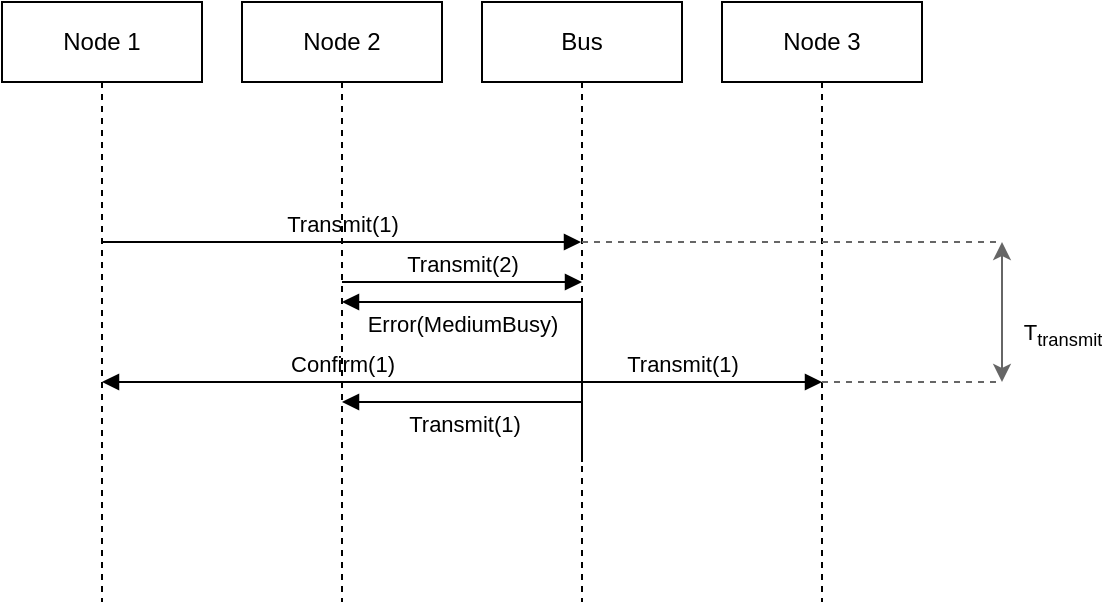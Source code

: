 <mxfile version="24.7.17">
  <diagram name="Page-1" id="jfDPjmeBoqaj9LgaB9-a">
    <mxGraphModel dx="1098" dy="925" grid="1" gridSize="10" guides="1" tooltips="1" connect="1" arrows="1" fold="1" page="1" pageScale="1" pageWidth="600" pageHeight="360" background="#ffffff" math="0" shadow="0">
      <root>
        <mxCell id="0" />
        <mxCell id="1" parent="0" />
        <mxCell id="vxsfNnPH6Yml3z-2CLUS-1" value="Node 1" style="shape=umlLifeline;perimeter=lifelinePerimeter;whiteSpace=wrap;html=1;container=1;dropTarget=0;collapsible=0;recursiveResize=0;outlineConnect=0;portConstraint=eastwest;newEdgeStyle={&quot;edgeStyle&quot;:&quot;elbowEdgeStyle&quot;,&quot;elbow&quot;:&quot;vertical&quot;,&quot;curved&quot;:0,&quot;rounded&quot;:0};" vertex="1" parent="1">
          <mxGeometry x="40" y="40" width="100" height="300" as="geometry" />
        </mxCell>
        <mxCell id="vxsfNnPH6Yml3z-2CLUS-2" value="Bus" style="shape=umlLifeline;perimeter=lifelinePerimeter;whiteSpace=wrap;html=1;container=1;dropTarget=0;collapsible=0;recursiveResize=0;outlineConnect=0;portConstraint=eastwest;newEdgeStyle={&quot;edgeStyle&quot;:&quot;elbowEdgeStyle&quot;,&quot;elbow&quot;:&quot;vertical&quot;,&quot;curved&quot;:0,&quot;rounded&quot;:0};" vertex="1" parent="1">
          <mxGeometry x="280" y="40" width="100" height="300" as="geometry" />
        </mxCell>
        <mxCell id="vxsfNnPH6Yml3z-2CLUS-3" value="Node 3" style="shape=umlLifeline;perimeter=lifelinePerimeter;whiteSpace=wrap;html=1;container=1;dropTarget=0;collapsible=0;recursiveResize=0;outlineConnect=0;portConstraint=eastwest;newEdgeStyle={&quot;edgeStyle&quot;:&quot;elbowEdgeStyle&quot;,&quot;elbow&quot;:&quot;vertical&quot;,&quot;curved&quot;:0,&quot;rounded&quot;:0};" vertex="1" parent="1">
          <mxGeometry x="400" y="40" width="100" height="300" as="geometry" />
        </mxCell>
        <mxCell id="vxsfNnPH6Yml3z-2CLUS-4" value="Transmit(1)" style="html=1;verticalAlign=bottom;endArrow=block;edgeStyle=elbowEdgeStyle;elbow=vertical;curved=0;rounded=0;" edge="1" parent="1" source="vxsfNnPH6Yml3z-2CLUS-1" target="vxsfNnPH6Yml3z-2CLUS-2">
          <mxGeometry width="80" relative="1" as="geometry">
            <mxPoint x="210" y="160" as="sourcePoint" />
            <mxPoint x="290" y="160" as="targetPoint" />
            <Array as="points">
              <mxPoint x="270" y="160" />
              <mxPoint x="290" y="160" />
              <mxPoint x="150" y="160" />
            </Array>
          </mxGeometry>
        </mxCell>
        <mxCell id="vxsfNnPH6Yml3z-2CLUS-5" value="Transmit(1)" style="html=1;verticalAlign=bottom;endArrow=block;edgeStyle=elbowEdgeStyle;elbow=vertical;curved=0;rounded=0;" edge="1" parent="1">
          <mxGeometry width="80" relative="1" as="geometry">
            <mxPoint x="330" y="210.26" as="sourcePoint" />
            <mxPoint x="450" y="230" as="targetPoint" />
            <Array as="points">
              <mxPoint x="390" y="230" />
            </Array>
            <mxPoint as="offset" />
          </mxGeometry>
        </mxCell>
        <mxCell id="vxsfNnPH6Yml3z-2CLUS-6" value="Confirm(1)" style="html=1;verticalAlign=bottom;endArrow=block;edgeStyle=elbowEdgeStyle;elbow=vertical;curved=0;rounded=0;" edge="1" parent="1" source="vxsfNnPH6Yml3z-2CLUS-2" target="vxsfNnPH6Yml3z-2CLUS-1">
          <mxGeometry width="80" relative="1" as="geometry">
            <mxPoint x="315" y="240" as="sourcePoint" />
            <mxPoint x="435" y="240" as="targetPoint" />
            <Array as="points">
              <mxPoint x="240" y="230" />
              <mxPoint x="170" y="210" />
              <mxPoint x="280" y="220" />
              <mxPoint x="300" y="220" />
              <mxPoint x="270" y="200" />
            </Array>
          </mxGeometry>
        </mxCell>
        <mxCell id="vxsfNnPH6Yml3z-2CLUS-7" value="Node 2" style="shape=umlLifeline;perimeter=lifelinePerimeter;whiteSpace=wrap;html=1;container=1;dropTarget=0;collapsible=0;recursiveResize=0;outlineConnect=0;portConstraint=eastwest;newEdgeStyle={&quot;edgeStyle&quot;:&quot;elbowEdgeStyle&quot;,&quot;elbow&quot;:&quot;vertical&quot;,&quot;curved&quot;:0,&quot;rounded&quot;:0};" vertex="1" parent="1">
          <mxGeometry x="160" y="40" width="100" height="300" as="geometry" />
        </mxCell>
        <mxCell id="vxsfNnPH6Yml3z-2CLUS-8" value="Transmit(2)" style="html=1;verticalAlign=bottom;endArrow=block;edgeStyle=elbowEdgeStyle;elbow=vertical;curved=0;rounded=0;" edge="1" parent="1" source="vxsfNnPH6Yml3z-2CLUS-7">
          <mxGeometry width="80" relative="1" as="geometry">
            <mxPoint x="110" y="170" as="sourcePoint" />
            <mxPoint x="330" y="180" as="targetPoint" />
            <Array as="points">
              <mxPoint x="290" y="180" />
              <mxPoint x="280" y="170" />
              <mxPoint x="300" y="170" />
              <mxPoint x="160" y="170" />
            </Array>
          </mxGeometry>
        </mxCell>
        <mxCell id="vxsfNnPH6Yml3z-2CLUS-9" value="Error(MediumBusy)" style="html=1;verticalAlign=bottom;endArrow=block;edgeStyle=elbowEdgeStyle;elbow=vertical;curved=0;rounded=0;" edge="1" parent="1" target="vxsfNnPH6Yml3z-2CLUS-7">
          <mxGeometry x="0.399" y="20" width="80" relative="1" as="geometry">
            <mxPoint x="330" y="270" as="sourcePoint" />
            <mxPoint x="100" y="230" as="targetPoint" />
            <Array as="points">
              <mxPoint x="300" y="190" />
              <mxPoint x="290" y="190" />
              <mxPoint x="310" y="260" />
              <mxPoint x="290" y="270" />
              <mxPoint x="170" y="230" />
              <mxPoint x="280" y="240" />
              <mxPoint x="300" y="240" />
              <mxPoint x="270" y="220" />
            </Array>
            <mxPoint as="offset" />
          </mxGeometry>
        </mxCell>
        <mxCell id="vxsfNnPH6Yml3z-2CLUS-10" value="Transmit(1)" style="html=1;verticalAlign=bottom;endArrow=block;edgeStyle=elbowEdgeStyle;elbow=vertical;curved=0;rounded=0;" edge="1" parent="1" source="vxsfNnPH6Yml3z-2CLUS-2" target="vxsfNnPH6Yml3z-2CLUS-7">
          <mxGeometry x="-0.009" y="20" width="80" relative="1" as="geometry">
            <mxPoint x="10" y="170" as="sourcePoint" />
            <mxPoint x="90" y="170" as="targetPoint" />
            <Array as="points">
              <mxPoint x="270" y="240" />
              <mxPoint x="270" y="230" />
              <mxPoint x="290" y="220" />
              <mxPoint x="250" y="230" />
            </Array>
            <mxPoint as="offset" />
          </mxGeometry>
        </mxCell>
        <mxCell id="vxsfNnPH6Yml3z-2CLUS-11" value="T&lt;sub&gt;transmit&lt;/sub&gt;" style="endArrow=classic;startArrow=classic;html=1;rounded=0;fillColor=#f5f5f5;strokeColor=#666666;" edge="1" parent="1">
          <mxGeometry x="-0.333" y="-30" width="50" height="50" relative="1" as="geometry">
            <mxPoint x="540" y="230" as="sourcePoint" />
            <mxPoint x="540" y="160" as="targetPoint" />
            <mxPoint as="offset" />
          </mxGeometry>
        </mxCell>
        <mxCell id="vxsfNnPH6Yml3z-2CLUS-12" value="" style="endArrow=none;dashed=1;html=1;rounded=0;fillColor=#f5f5f5;strokeColor=#666666;" edge="1" parent="1" source="vxsfNnPH6Yml3z-2CLUS-2">
          <mxGeometry width="50" height="50" relative="1" as="geometry">
            <mxPoint x="380" y="180" as="sourcePoint" />
            <mxPoint x="540" y="160" as="targetPoint" />
          </mxGeometry>
        </mxCell>
        <mxCell id="vxsfNnPH6Yml3z-2CLUS-13" value="" style="endArrow=none;dashed=1;html=1;rounded=0;fillColor=#f5f5f5;strokeColor=#666666;" edge="1" parent="1" source="vxsfNnPH6Yml3z-2CLUS-3">
          <mxGeometry width="50" height="50" relative="1" as="geometry">
            <mxPoint x="490" y="320" as="sourcePoint" />
            <mxPoint x="540" y="230" as="targetPoint" />
            <Array as="points">
              <mxPoint x="540" y="230" />
            </Array>
          </mxGeometry>
        </mxCell>
      </root>
    </mxGraphModel>
  </diagram>
</mxfile>
